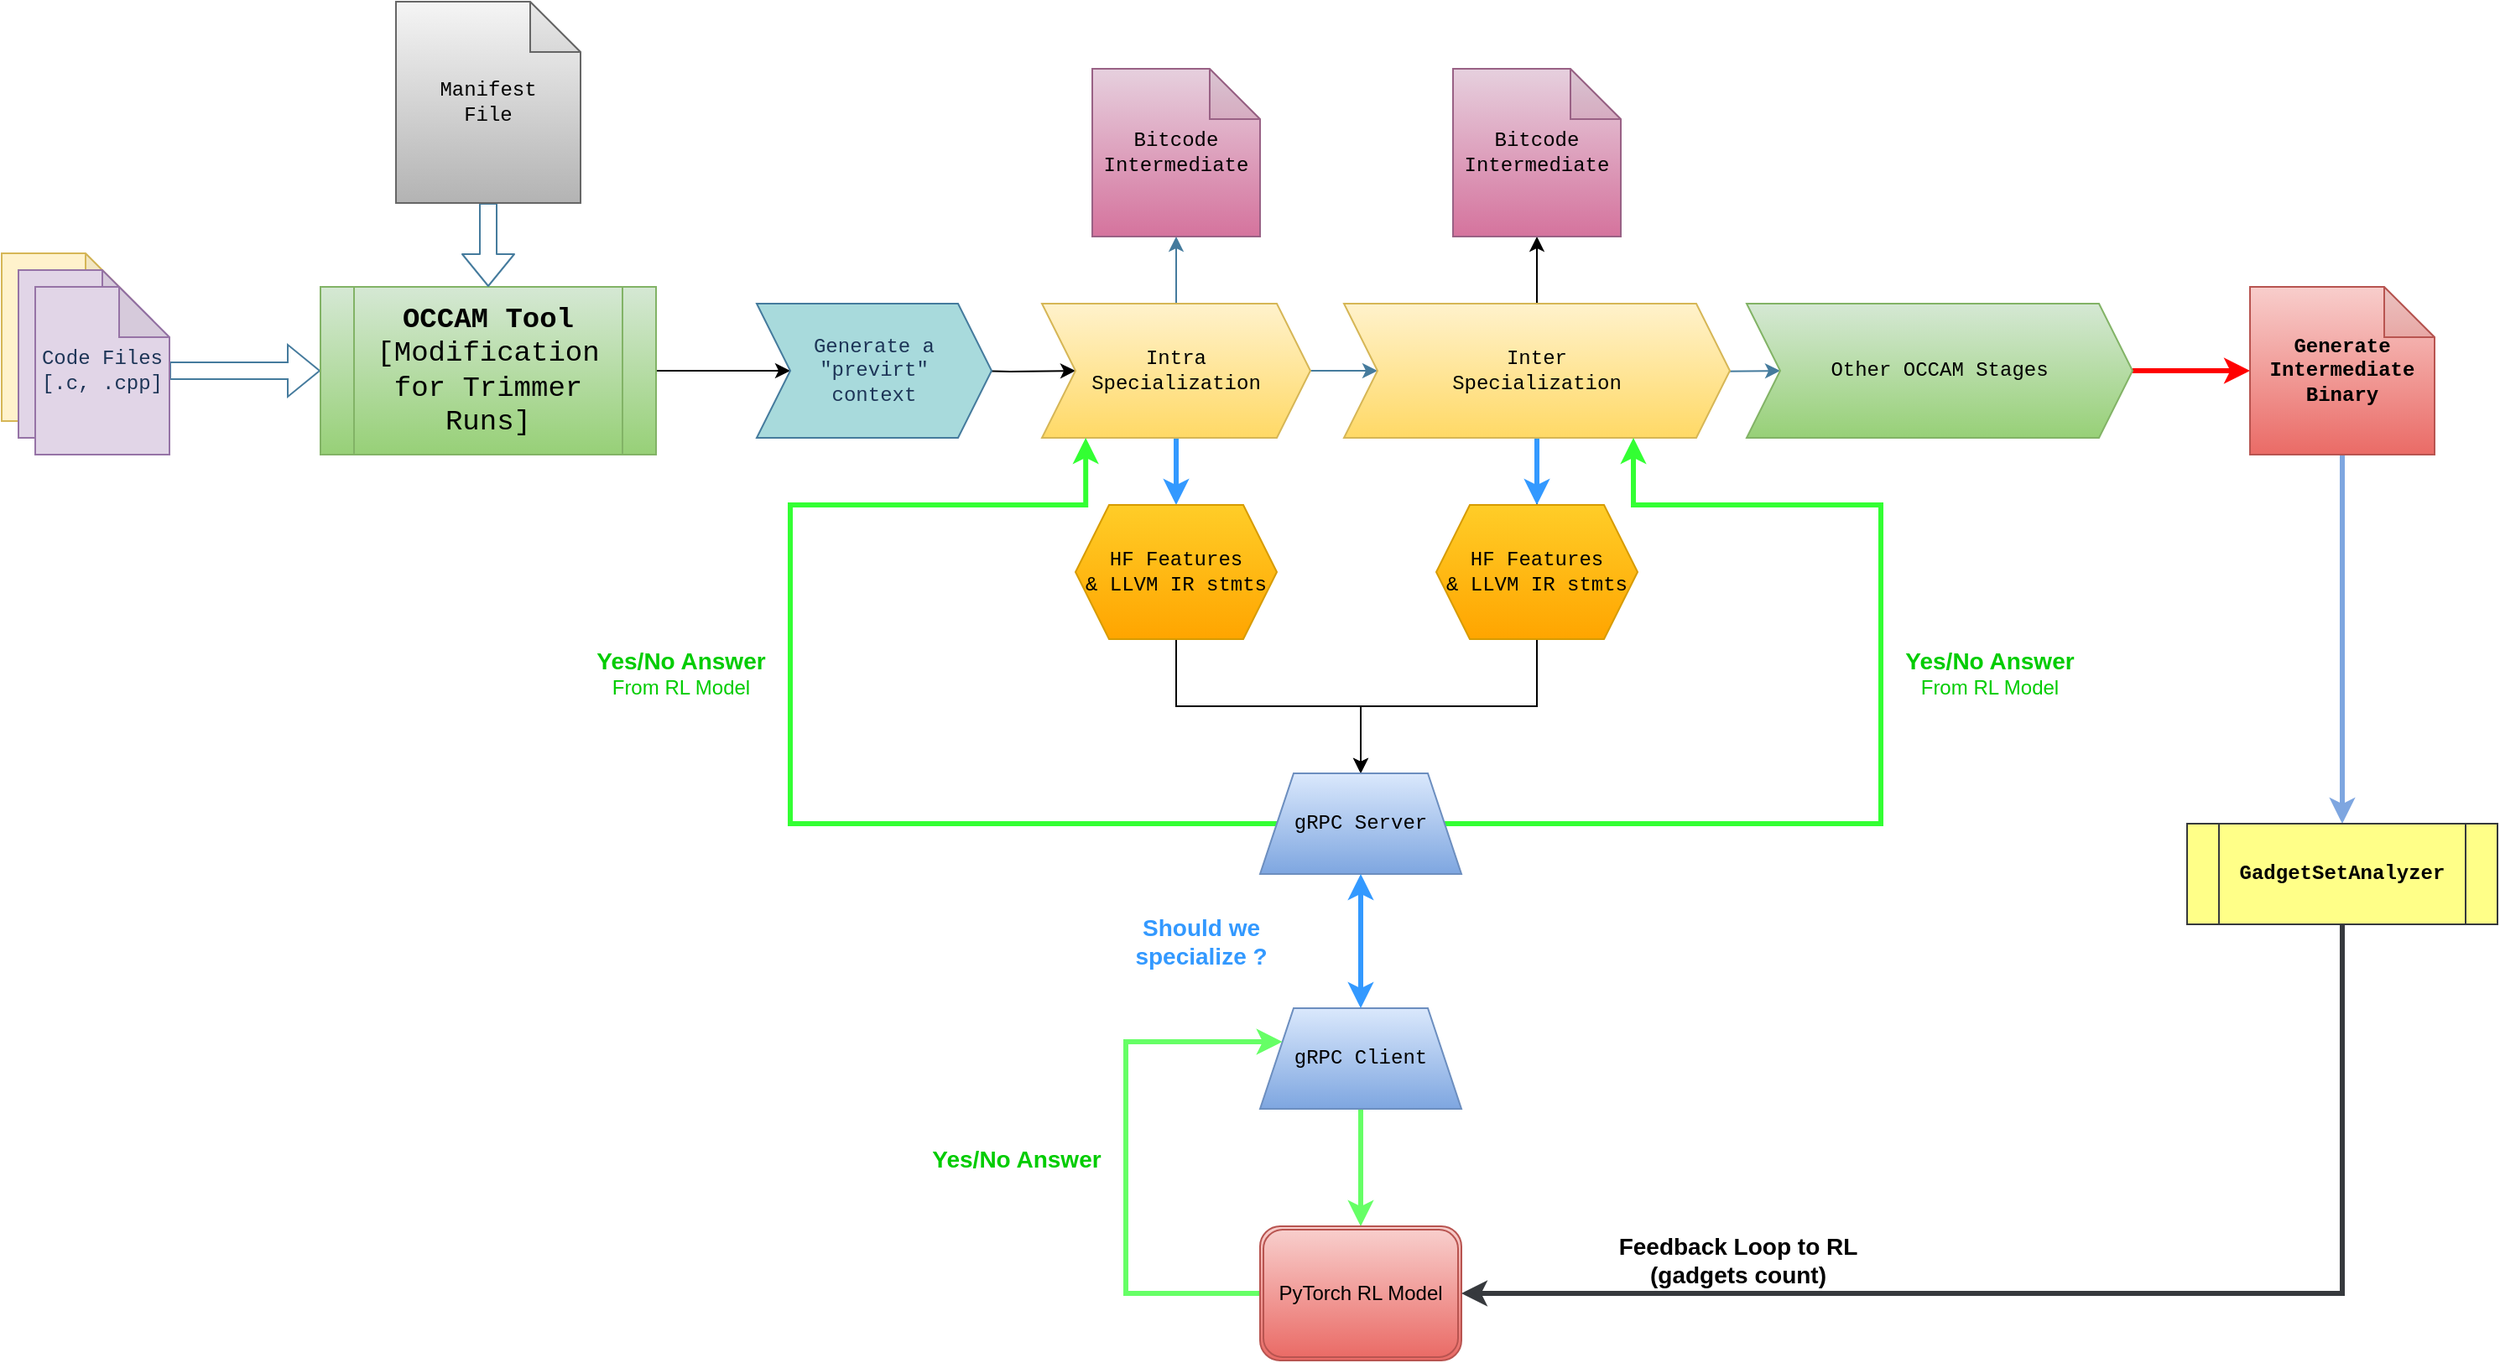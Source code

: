 <mxfile version="13.10.9" type="device"><diagram id="3qMvCZdZDQ-Zatfgaqww" name="Page-1"><mxGraphModel dx="2062" dy="1122" grid="1" gridSize="10" guides="1" tooltips="1" connect="1" arrows="1" fold="1" page="1" pageScale="1" pageWidth="850" pageHeight="1100" background="#FFFFFF" math="0" shadow="0"><root><mxCell id="0"/><mxCell id="1" parent="0"/><mxCell id="rAVSXegw3AdXlJDZOaIo-3" value="" style="shape=note;whiteSpace=wrap;html=1;backgroundOutline=1;darkOpacity=0.05;fillColor=#fff2cc;strokeColor=#d6b656;fontFamily=Courier New;" parent="1" vertex="1"><mxGeometry x="50" y="220" width="80" height="100" as="geometry"/></mxCell><mxCell id="rAVSXegw3AdXlJDZOaIo-4" value="" style="shape=note;whiteSpace=wrap;html=1;backgroundOutline=1;darkOpacity=0.05;fillColor=#e1d5e7;strokeColor=#9673a6;fontColor=#1D3557;fontFamily=Courier New;" parent="1" vertex="1"><mxGeometry x="60" y="230" width="80" height="100" as="geometry"/></mxCell><mxCell id="rAVSXegw3AdXlJDZOaIo-13" value="" style="edgeStyle=orthogonalEdgeStyle;rounded=0;orthogonalLoop=1;jettySize=auto;html=1;shape=flexArrow;strokeColor=#457B9D;fontColor=#1D3557;labelBackgroundColor=#F1FAEE;fontFamily=Courier New;" parent="1" source="rAVSXegw3AdXlJDZOaIo-5" target="rAVSXegw3AdXlJDZOaIo-6" edge="1"><mxGeometry relative="1" as="geometry"/></mxCell><mxCell id="rAVSXegw3AdXlJDZOaIo-5" value="&lt;div&gt;Code Files&lt;/div&gt;&lt;div&gt;[.c, .cpp]&lt;br&gt;&lt;/div&gt;" style="shape=note;whiteSpace=wrap;html=1;backgroundOutline=1;darkOpacity=0.05;fillColor=#e1d5e7;strokeColor=#9673a6;fontColor=#1D3557;fontFamily=Courier New;" parent="1" vertex="1"><mxGeometry x="70" y="240" width="80" height="100" as="geometry"/></mxCell><mxCell id="vlKEuuRzhFyocq8A__Jp-1" value="" style="edgeStyle=orthogonalEdgeStyle;rounded=0;orthogonalLoop=1;jettySize=auto;html=1;" edge="1" parent="1" source="rAVSXegw3AdXlJDZOaIo-6" target="rAVSXegw3AdXlJDZOaIo-14"><mxGeometry relative="1" as="geometry"/></mxCell><mxCell id="rAVSXegw3AdXlJDZOaIo-6" value="&lt;div&gt;&lt;font style=&quot;font-size: 17px&quot;&gt;&lt;b&gt;OCCAM Tool&lt;/b&gt;&lt;br&gt;&lt;/font&gt;&lt;/div&gt;&lt;div&gt;&lt;font style=&quot;font-size: 17px&quot;&gt;[Modification for Trimmer Runs]&lt;/font&gt;&lt;/div&gt;" style="shape=process;whiteSpace=wrap;html=1;backgroundOutline=1;fillColor=#d5e8d4;strokeColor=#82b366;fontFamily=Courier New;gradientColor=#97d077;" parent="1" vertex="1"><mxGeometry x="240" y="240" width="200" height="100" as="geometry"/></mxCell><mxCell id="rAVSXegw3AdXlJDZOaIo-12" value="" style="edgeStyle=orthogonalEdgeStyle;rounded=1;orthogonalLoop=1;jettySize=auto;html=1;shape=flexArrow;strokeColor=#457B9D;fontColor=#1D3557;labelBackgroundColor=#F1FAEE;fontFamily=Courier New;" parent="1" source="rAVSXegw3AdXlJDZOaIo-7" target="rAVSXegw3AdXlJDZOaIo-6" edge="1"><mxGeometry relative="1" as="geometry"/></mxCell><mxCell id="rAVSXegw3AdXlJDZOaIo-7" value="&lt;div&gt;Manifest &lt;br&gt;&lt;/div&gt;&lt;div&gt;File&lt;/div&gt;" style="shape=note;whiteSpace=wrap;html=1;backgroundOutline=1;darkOpacity=0.05;fillColor=#f5f5f5;strokeColor=#666666;fontFamily=Courier New;gradientColor=#b3b3b3;" parent="1" vertex="1"><mxGeometry x="285" y="70" width="110" height="120" as="geometry"/></mxCell><mxCell id="vlKEuuRzhFyocq8A__Jp-2" style="edgeStyle=orthogonalEdgeStyle;rounded=0;orthogonalLoop=1;jettySize=auto;html=1;entryX=0;entryY=0.5;entryDx=0;entryDy=0;" edge="1" parent="1" target="rAVSXegw3AdXlJDZOaIo-16"><mxGeometry relative="1" as="geometry"><mxPoint x="630" y="290" as="sourcePoint"/></mxGeometry></mxCell><mxCell id="rAVSXegw3AdXlJDZOaIo-14" value="&lt;div&gt;&lt;br&gt;&lt;/div&gt;&lt;div&gt;Generate a &lt;br&gt;&lt;/div&gt;&lt;div&gt;&quot;previrt&quot;&lt;/div&gt;&lt;div&gt;context&lt;/div&gt;&lt;div&gt;&lt;br&gt;&lt;/div&gt;" style="shape=step;perimeter=stepPerimeter;whiteSpace=wrap;html=1;fixedSize=1;fontFamily=Courier New;fontColor=#1D3557;strokeColor=#457B9D;fillColor=#A8DADC;" parent="1" vertex="1"><mxGeometry x="500" y="250" width="140" height="80" as="geometry"/></mxCell><mxCell id="rAVSXegw3AdXlJDZOaIo-19" value="" style="edgeStyle=orthogonalEdgeStyle;curved=0;rounded=1;sketch=0;orthogonalLoop=1;jettySize=auto;html=1;strokeColor=#457B9D;fillColor=#A8DADC;fontFamily=Courier New;fontColor=#1D3557;" parent="1" source="rAVSXegw3AdXlJDZOaIo-16" target="rAVSXegw3AdXlJDZOaIo-18" edge="1"><mxGeometry relative="1" as="geometry"/></mxCell><mxCell id="rAVSXegw3AdXlJDZOaIo-54" value="" style="edgeStyle=orthogonalEdgeStyle;curved=0;rounded=1;sketch=0;orthogonalLoop=1;jettySize=auto;html=1;strokeColor=#457B9D;fillColor=#A8DADC;fontFamily=Courier New;fontColor=#1D3557;" parent="1" source="rAVSXegw3AdXlJDZOaIo-16" target="rAVSXegw3AdXlJDZOaIo-53" edge="1"><mxGeometry relative="1" as="geometry"/></mxCell><mxCell id="vlKEuuRzhFyocq8A__Jp-20" value="" style="edgeStyle=orthogonalEdgeStyle;rounded=0;orthogonalLoop=1;jettySize=auto;html=1;strokeColor=#3399FF;strokeWidth=3;" edge="1" parent="1" source="rAVSXegw3AdXlJDZOaIo-16" target="vlKEuuRzhFyocq8A__Jp-4"><mxGeometry relative="1" as="geometry"/></mxCell><mxCell id="rAVSXegw3AdXlJDZOaIo-16" value="&lt;div&gt;Intra&lt;/div&gt;&lt;div&gt;Specialization&lt;br&gt;&lt;/div&gt;" style="shape=step;perimeter=stepPerimeter;whiteSpace=wrap;html=1;fixedSize=1;fontFamily=Courier New;strokeColor=#d6b656;fillColor=#fff2cc;gradientColor=#ffd966;" parent="1" vertex="1"><mxGeometry x="670" y="250" width="160" height="80" as="geometry"/></mxCell><mxCell id="rAVSXegw3AdXlJDZOaIo-21" value="" style="edgeStyle=orthogonalEdgeStyle;curved=0;rounded=1;sketch=0;orthogonalLoop=1;jettySize=auto;html=1;strokeColor=#457B9D;fillColor=#A8DADC;fontFamily=Courier New;fontColor=#1D3557;" parent="1" target="rAVSXegw3AdXlJDZOaIo-20" edge="1"><mxGeometry relative="1" as="geometry"><mxPoint x="1040" y="290" as="sourcePoint"/></mxGeometry></mxCell><mxCell id="vlKEuuRzhFyocq8A__Jp-3" value="" style="edgeStyle=orthogonalEdgeStyle;rounded=0;orthogonalLoop=1;jettySize=auto;html=1;" edge="1" parent="1" source="rAVSXegw3AdXlJDZOaIo-18" target="rAVSXegw3AdXlJDZOaIo-57"><mxGeometry relative="1" as="geometry"/></mxCell><mxCell id="vlKEuuRzhFyocq8A__Jp-7" value="" style="edgeStyle=orthogonalEdgeStyle;rounded=0;orthogonalLoop=1;jettySize=auto;html=1;" edge="1" parent="1" source="rAVSXegw3AdXlJDZOaIo-18"><mxGeometry relative="1" as="geometry"><mxPoint x="965" y="410" as="targetPoint"/></mxGeometry></mxCell><mxCell id="vlKEuuRzhFyocq8A__Jp-19" value="" style="edgeStyle=orthogonalEdgeStyle;rounded=0;orthogonalLoop=1;jettySize=auto;html=1;strokeColor=#3399FF;strokeWidth=3;" edge="1" parent="1" source="rAVSXegw3AdXlJDZOaIo-18" target="vlKEuuRzhFyocq8A__Jp-8"><mxGeometry relative="1" as="geometry"/></mxCell><mxCell id="rAVSXegw3AdXlJDZOaIo-18" value="&lt;div&gt;Inter&lt;/div&gt;&lt;div&gt;Specialization&lt;br&gt;&lt;/div&gt;" style="shape=step;perimeter=stepPerimeter;whiteSpace=wrap;html=1;fixedSize=1;fontFamily=Courier New;strokeColor=#d6b656;fillColor=#fff2cc;gradientColor=#ffd966;" parent="1" vertex="1"><mxGeometry x="850" y="250" width="230" height="80" as="geometry"/></mxCell><mxCell id="vlKEuuRzhFyocq8A__Jp-29" value="" style="edgeStyle=orthogonalEdgeStyle;rounded=0;orthogonalLoop=1;jettySize=auto;html=1;strokeWidth=3;strokeColor=#FF0000;" edge="1" parent="1" source="rAVSXegw3AdXlJDZOaIo-20" target="vlKEuuRzhFyocq8A__Jp-28"><mxGeometry relative="1" as="geometry"/></mxCell><mxCell id="rAVSXegw3AdXlJDZOaIo-20" value="Other OCCAM Stages" style="shape=step;perimeter=stepPerimeter;whiteSpace=wrap;html=1;fixedSize=1;fontFamily=Courier New;strokeColor=#82b366;fillColor=#d5e8d4;gradientColor=#97d077;" parent="1" vertex="1"><mxGeometry x="1090" y="250" width="230" height="80" as="geometry"/></mxCell><mxCell id="rAVSXegw3AdXlJDZOaIo-53" value="&lt;div&gt;Bitcode&lt;/div&gt;&lt;div&gt;Intermediate&lt;br&gt;&lt;/div&gt;" style="shape=note;whiteSpace=wrap;html=1;backgroundOutline=1;darkOpacity=0.05;fontFamily=Courier New;strokeColor=#996185;fillColor=#e6d0de;gradientColor=#d5739d;" parent="1" vertex="1"><mxGeometry x="700" y="110" width="100" height="100" as="geometry"/></mxCell><mxCell id="rAVSXegw3AdXlJDZOaIo-57" value="&lt;div&gt;Bitcode&lt;/div&gt;&lt;div&gt;Intermediate&lt;br&gt;&lt;/div&gt;" style="shape=note;whiteSpace=wrap;html=1;backgroundOutline=1;darkOpacity=0.05;fontFamily=Courier New;strokeColor=#996185;fillColor=#e6d0de;gradientColor=#d5739d;" parent="1" vertex="1"><mxGeometry x="915" y="110" width="100" height="100" as="geometry"/></mxCell><mxCell id="vlKEuuRzhFyocq8A__Jp-10" value="" style="edgeStyle=orthogonalEdgeStyle;rounded=0;orthogonalLoop=1;jettySize=auto;html=1;" edge="1" parent="1" source="vlKEuuRzhFyocq8A__Jp-4" target="vlKEuuRzhFyocq8A__Jp-9"><mxGeometry relative="1" as="geometry"/></mxCell><mxCell id="vlKEuuRzhFyocq8A__Jp-4" value="&lt;div&gt;HF Features &lt;br&gt;&lt;/div&gt;&lt;div&gt;&amp;amp; LLVM IR stmts &lt;/div&gt;" style="shape=hexagon;perimeter=hexagonPerimeter2;whiteSpace=wrap;html=1;fixedSize=1;fontFamily=Courier New;strokeColor=#d79b00;fillColor=#ffcd28;gradientColor=#ffa500;" vertex="1" parent="1"><mxGeometry x="690" y="370" width="120" height="80" as="geometry"/></mxCell><mxCell id="vlKEuuRzhFyocq8A__Jp-11" style="edgeStyle=orthogonalEdgeStyle;rounded=0;orthogonalLoop=1;jettySize=auto;html=1;entryX=0.5;entryY=0;entryDx=0;entryDy=0;" edge="1" parent="1" source="vlKEuuRzhFyocq8A__Jp-8" target="vlKEuuRzhFyocq8A__Jp-9"><mxGeometry relative="1" as="geometry"/></mxCell><mxCell id="vlKEuuRzhFyocq8A__Jp-8" value="&lt;div&gt;HF Features &lt;br&gt;&lt;/div&gt;&lt;div&gt;&amp;amp; LLVM IR stmts &lt;/div&gt;" style="shape=hexagon;perimeter=hexagonPerimeter2;whiteSpace=wrap;html=1;fixedSize=1;fontFamily=Courier New;strokeColor=#d79b00;fillColor=#ffcd28;gradientColor=#ffa500;" vertex="1" parent="1"><mxGeometry x="905" y="370" width="120" height="80" as="geometry"/></mxCell><mxCell id="vlKEuuRzhFyocq8A__Jp-25" style="edgeStyle=orthogonalEdgeStyle;rounded=0;orthogonalLoop=1;jettySize=auto;html=1;strokeWidth=3;entryX=0.163;entryY=1;entryDx=0;entryDy=0;entryPerimeter=0;strokeColor=#33FF33;" edge="1" parent="1" source="vlKEuuRzhFyocq8A__Jp-9" target="rAVSXegw3AdXlJDZOaIo-16"><mxGeometry relative="1" as="geometry"><mxPoint x="560" y="370" as="targetPoint"/><Array as="points"><mxPoint x="520" y="560"/><mxPoint x="520" y="370"/><mxPoint x="696" y="370"/></Array></mxGeometry></mxCell><mxCell id="vlKEuuRzhFyocq8A__Jp-26" style="edgeStyle=orthogonalEdgeStyle;rounded=0;orthogonalLoop=1;jettySize=auto;html=1;strokeWidth=3;entryX=0.75;entryY=1;entryDx=0;entryDy=0;strokeColor=#33FF33;" edge="1" parent="1" source="vlKEuuRzhFyocq8A__Jp-9" target="rAVSXegw3AdXlJDZOaIo-18"><mxGeometry relative="1" as="geometry"><mxPoint x="1100" y="370" as="targetPoint"/><Array as="points"><mxPoint x="1170" y="560"/><mxPoint x="1170" y="370"/><mxPoint x="1023" y="370"/></Array></mxGeometry></mxCell><mxCell id="vlKEuuRzhFyocq8A__Jp-9" value="gRPC Server" style="shape=trapezoid;perimeter=trapezoidPerimeter;whiteSpace=wrap;html=1;fixedSize=1;fontFamily=Courier New;strokeColor=#6c8ebf;fillColor=#dae8fc;gradientColor=#7ea6e0;" vertex="1" parent="1"><mxGeometry x="800" y="530" width="120" height="60" as="geometry"/></mxCell><mxCell id="vlKEuuRzhFyocq8A__Jp-16" value="" style="edgeStyle=orthogonalEdgeStyle;rounded=0;orthogonalLoop=1;jettySize=auto;html=1;strokeWidth=3;strokeColor=#66FF66;" edge="1" parent="1" source="vlKEuuRzhFyocq8A__Jp-13" target="vlKEuuRzhFyocq8A__Jp-15"><mxGeometry relative="1" as="geometry"/></mxCell><mxCell id="vlKEuuRzhFyocq8A__Jp-13" value="gRPC Client" style="shape=trapezoid;perimeter=trapezoidPerimeter;whiteSpace=wrap;html=1;fixedSize=1;fontFamily=Courier New;strokeColor=#6c8ebf;fillColor=#dae8fc;gradientColor=#7ea6e0;" vertex="1" parent="1"><mxGeometry x="800" y="670" width="120" height="60" as="geometry"/></mxCell><mxCell id="vlKEuuRzhFyocq8A__Jp-17" style="edgeStyle=orthogonalEdgeStyle;rounded=0;orthogonalLoop=1;jettySize=auto;html=1;strokeWidth=3;strokeColor=#66FF66;" edge="1" parent="1" source="vlKEuuRzhFyocq8A__Jp-15" target="vlKEuuRzhFyocq8A__Jp-13"><mxGeometry relative="1" as="geometry"><mxPoint x="630" y="690" as="targetPoint"/><Array as="points"><mxPoint x="720" y="840"/><mxPoint x="720" y="690"/></Array></mxGeometry></mxCell><mxCell id="vlKEuuRzhFyocq8A__Jp-15" value="PyTorch RL Model" style="shape=ext;double=1;rounded=1;whiteSpace=wrap;html=1;gradientColor=#ea6b66;fillColor=#f8cecc;strokeColor=#b85450;" vertex="1" parent="1"><mxGeometry x="800" y="800" width="120" height="80" as="geometry"/></mxCell><mxCell id="vlKEuuRzhFyocq8A__Jp-18" value="" style="endArrow=classic;startArrow=classic;html=1;entryX=0.5;entryY=1;entryDx=0;entryDy=0;exitX=0.5;exitY=0;exitDx=0;exitDy=0;strokeWidth=3;strokeColor=#3399FF;" edge="1" parent="1" source="vlKEuuRzhFyocq8A__Jp-13" target="vlKEuuRzhFyocq8A__Jp-9"><mxGeometry width="50" height="50" relative="1" as="geometry"><mxPoint x="975" y="650" as="sourcePoint"/><mxPoint x="1025" y="600" as="targetPoint"/></mxGeometry></mxCell><mxCell id="vlKEuuRzhFyocq8A__Jp-21" value="&lt;font color=&quot;#3399FF&quot;&gt;&lt;b&gt;&lt;font style=&quot;font-size: 14px&quot;&gt;Should we specialize ? &lt;/font&gt;&lt;/b&gt;&lt;/font&gt;" style="text;html=1;strokeColor=none;fillColor=none;align=center;verticalAlign=middle;whiteSpace=wrap;rounded=0;strokeWidth=3;" vertex="1" parent="1"><mxGeometry x="710" y="620" width="110" height="20" as="geometry"/></mxCell><mxCell id="vlKEuuRzhFyocq8A__Jp-22" value="&lt;font style=&quot;font-size: 14px&quot; color=&quot;#00CC00&quot;&gt;&lt;b&gt;Yes/No Answer&lt;/b&gt;&lt;/font&gt;" style="text;html=1;strokeColor=none;fillColor=none;align=center;verticalAlign=middle;whiteSpace=wrap;rounded=0;strokeWidth=3;" vertex="1" parent="1"><mxGeometry x="600" y="750" width="110" height="20" as="geometry"/></mxCell><mxCell id="vlKEuuRzhFyocq8A__Jp-23" value="&lt;div&gt;&lt;font style=&quot;font-size: 14px&quot; color=&quot;#00CC00&quot;&gt;&lt;b&gt;Yes/No Answer&lt;/b&gt;&lt;br&gt;&lt;/font&gt;&lt;/div&gt;&lt;div&gt;&lt;font color=&quot;#00CC00&quot;&gt;From RL Model&lt;/font&gt;&lt;br&gt;&lt;/div&gt;" style="text;html=1;strokeColor=none;fillColor=none;align=center;verticalAlign=middle;whiteSpace=wrap;rounded=0;strokeWidth=3;" vertex="1" parent="1"><mxGeometry x="1180" y="460" width="110" height="20" as="geometry"/></mxCell><mxCell id="vlKEuuRzhFyocq8A__Jp-27" value="&lt;div&gt;&lt;font style=&quot;font-size: 14px&quot; color=&quot;#00CC00&quot;&gt;&lt;b&gt;Yes/No Answer&lt;/b&gt;&lt;br&gt;&lt;/font&gt;&lt;/div&gt;&lt;div&gt;&lt;font color=&quot;#00CC00&quot;&gt;From RL Model&lt;/font&gt;&lt;br&gt;&lt;/div&gt;" style="text;html=1;strokeColor=none;fillColor=none;align=center;verticalAlign=middle;whiteSpace=wrap;rounded=0;strokeWidth=3;" vertex="1" parent="1"><mxGeometry x="400" y="460" width="110" height="20" as="geometry"/></mxCell><mxCell id="vlKEuuRzhFyocq8A__Jp-34" value="" style="edgeStyle=orthogonalEdgeStyle;rounded=0;orthogonalLoop=1;jettySize=auto;html=1;strokeColor=#7EA6E0;strokeWidth=3;" edge="1" parent="1" source="vlKEuuRzhFyocq8A__Jp-28" target="vlKEuuRzhFyocq8A__Jp-33"><mxGeometry relative="1" as="geometry"/></mxCell><mxCell id="vlKEuuRzhFyocq8A__Jp-28" value="&lt;div&gt;&lt;b&gt;Generate Intermediate&lt;/b&gt;&lt;/div&gt;&lt;div&gt;&lt;b&gt;Binary&lt;br&gt;&lt;/b&gt;&lt;/div&gt;" style="shape=note;whiteSpace=wrap;html=1;backgroundOutline=1;darkOpacity=0.05;fontFamily=Courier New;strokeColor=#b85450;fillColor=#f8cecc;gradientColor=#ea6b66;" vertex="1" parent="1"><mxGeometry x="1390" y="240" width="110" height="100" as="geometry"/></mxCell><mxCell id="vlKEuuRzhFyocq8A__Jp-35" style="edgeStyle=orthogonalEdgeStyle;rounded=0;orthogonalLoop=1;jettySize=auto;html=1;strokeColor=#36393d;strokeWidth=3;fillColor=#cdeb8b;" edge="1" parent="1" source="vlKEuuRzhFyocq8A__Jp-33" target="vlKEuuRzhFyocq8A__Jp-15"><mxGeometry relative="1" as="geometry"><mxPoint x="1230" y="880" as="targetPoint"/><Array as="points"><mxPoint x="1445" y="840"/></Array></mxGeometry></mxCell><mxCell id="vlKEuuRzhFyocq8A__Jp-33" value="&lt;b&gt;GadgetSetAnalyzer&lt;/b&gt;" style="shape=process;whiteSpace=wrap;html=1;backgroundOutline=1;fontFamily=Courier New;strokeColor=#36393d;fillColor=#ffff88;" vertex="1" parent="1"><mxGeometry x="1352.5" y="560" width="185" height="60" as="geometry"/></mxCell><mxCell id="vlKEuuRzhFyocq8A__Jp-36" value="&lt;div style=&quot;font-size: 14px&quot;&gt;&lt;font style=&quot;font-size: 14px&quot;&gt;&lt;b&gt;Feedback Loop to RL&lt;/b&gt;&lt;/font&gt;&lt;/div&gt;&lt;div style=&quot;font-size: 14px&quot;&gt;&lt;font style=&quot;font-size: 14px&quot;&gt;&lt;b&gt;(gadgets count)&lt;br&gt;&lt;/b&gt;&lt;/font&gt; &lt;/div&gt;" style="text;html=1;strokeColor=none;fillColor=none;align=center;verticalAlign=middle;whiteSpace=wrap;rounded=0;" vertex="1" parent="1"><mxGeometry x="1010" y="810" width="150" height="20" as="geometry"/></mxCell></root></mxGraphModel></diagram></mxfile>